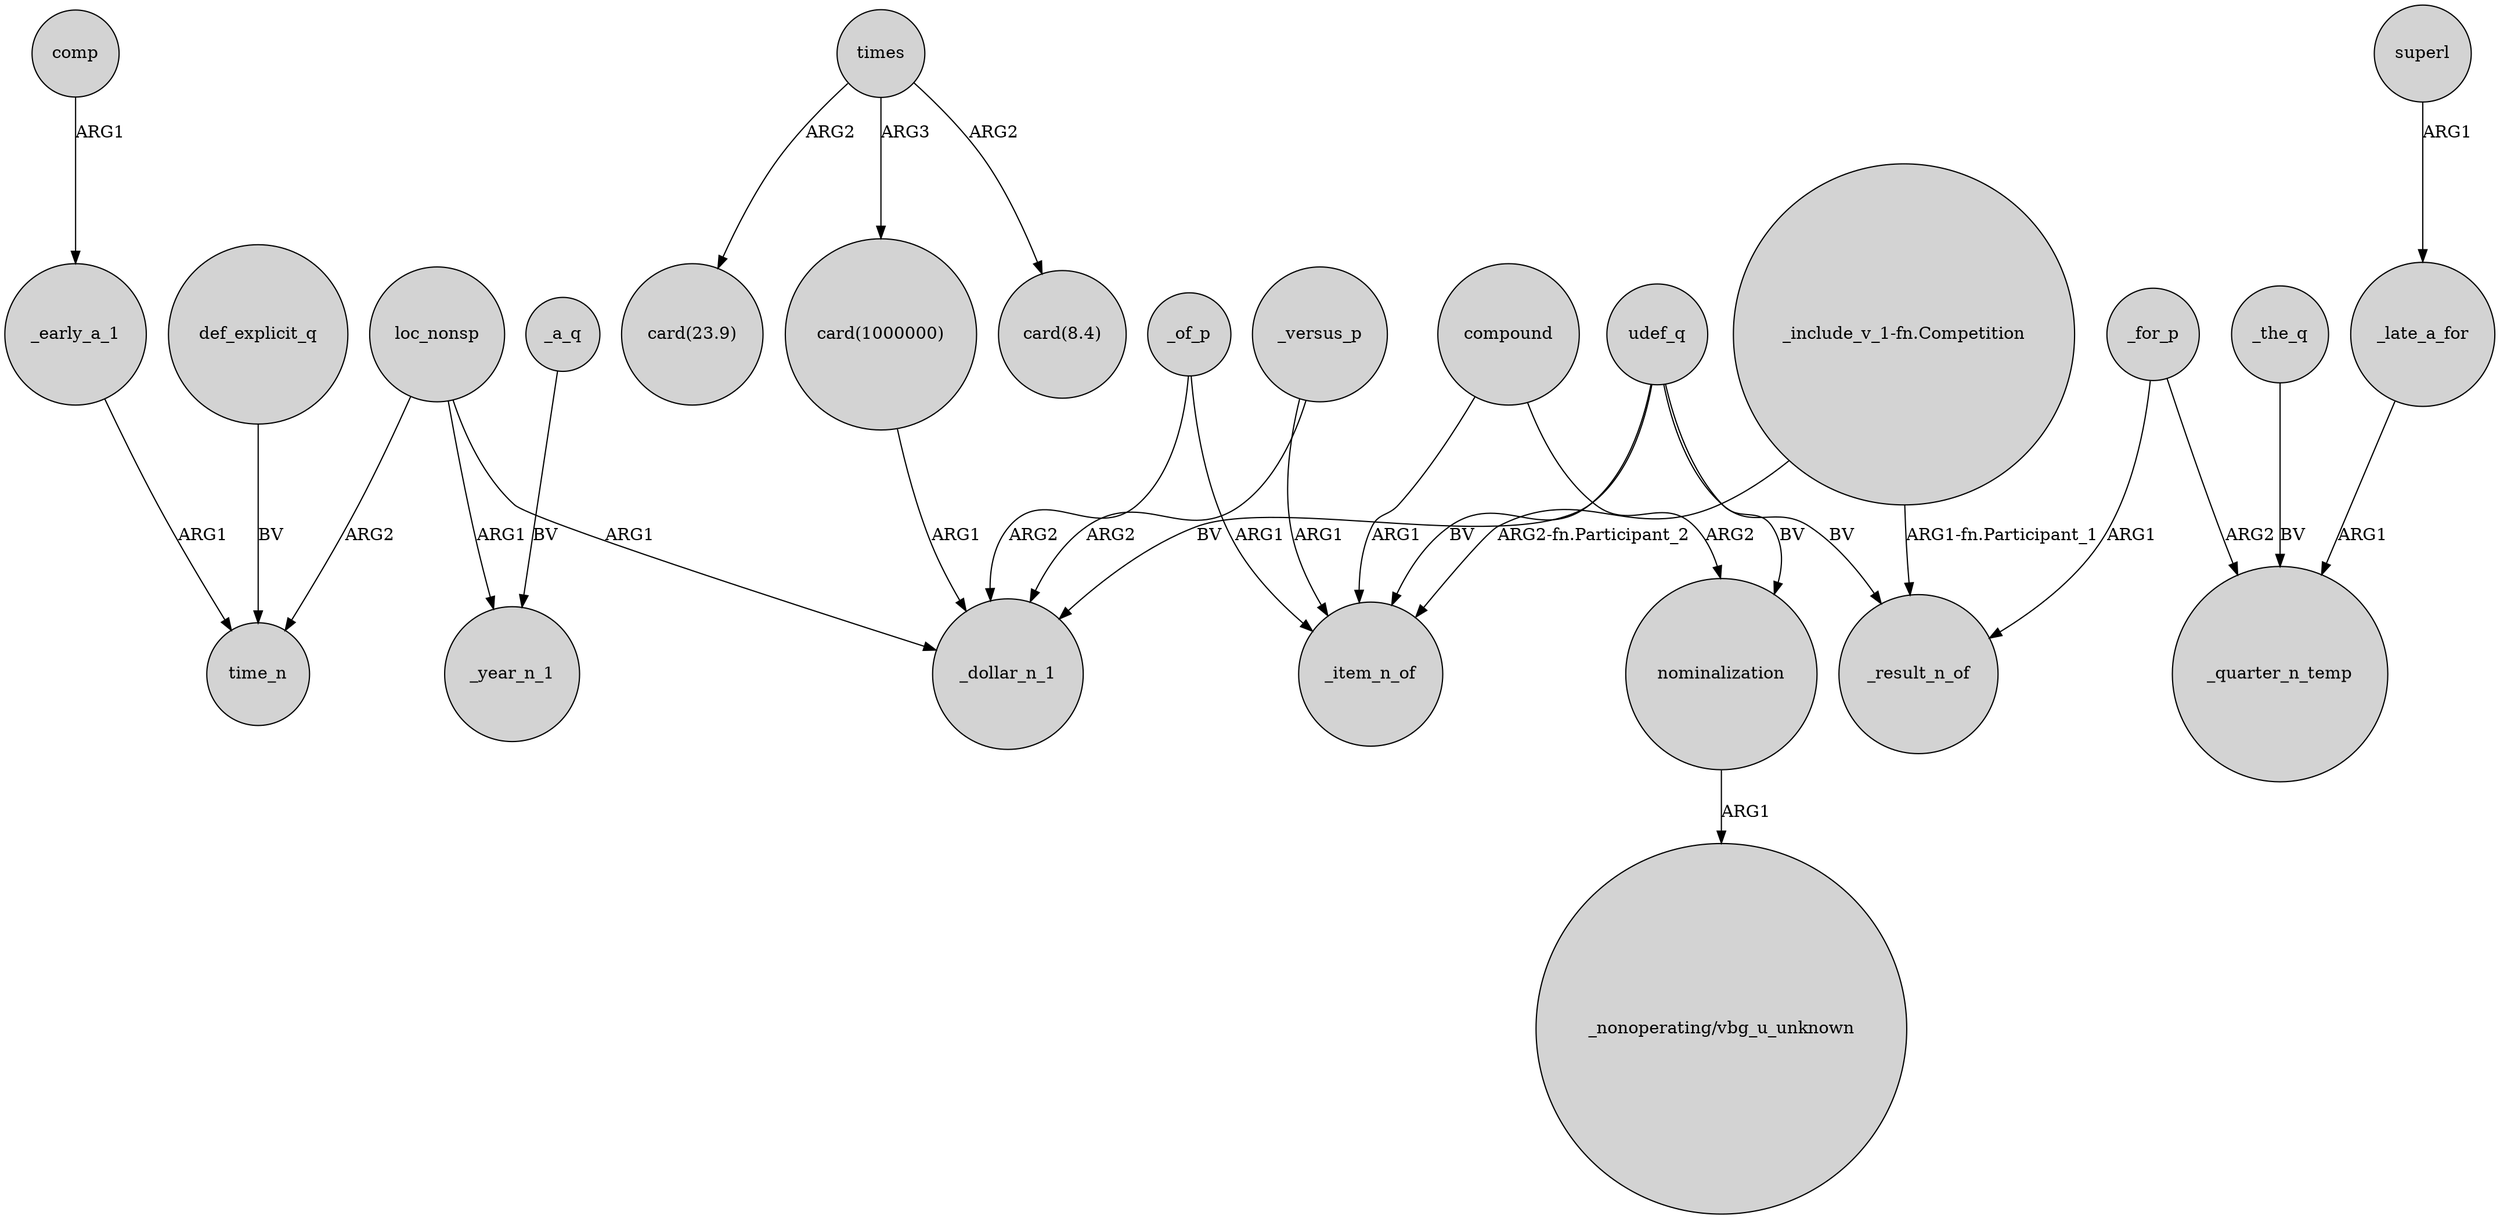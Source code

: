 digraph {
	node [shape=circle style=filled]
	_early_a_1 -> time_n [label=ARG1]
	_late_a_for -> _quarter_n_temp [label=ARG1]
	loc_nonsp -> _dollar_n_1 [label=ARG1]
	_versus_p -> _item_n_of [label=ARG1]
	"_include_v_1-fn.Competition" -> _result_n_of [label="ARG1-fn.Participant_1"]
	loc_nonsp -> _year_n_1 [label=ARG1]
	_the_q -> _quarter_n_temp [label=BV]
	udef_q -> nominalization [label=BV]
	superl -> _late_a_for [label=ARG1]
	times -> "card(1000000)" [label=ARG3]
	times -> "card(23.9)" [label=ARG2]
	comp -> _early_a_1 [label=ARG1]
	_versus_p -> _dollar_n_1 [label=ARG2]
	_a_q -> _year_n_1 [label=BV]
	compound -> nominalization [label=ARG2]
	compound -> _item_n_of [label=ARG1]
	nominalization -> "_nonoperating/vbg_u_unknown" [label=ARG1]
	_for_p -> _quarter_n_temp [label=ARG2]
	udef_q -> _dollar_n_1 [label=BV]
	_for_p -> _result_n_of [label=ARG1]
	"card(1000000)" -> _dollar_n_1 [label=ARG1]
	times -> "card(8.4)" [label=ARG2]
	def_explicit_q -> time_n [label=BV]
	loc_nonsp -> time_n [label=ARG2]
	"_include_v_1-fn.Competition" -> _item_n_of [label="ARG2-fn.Participant_2"]
	_of_p -> _dollar_n_1 [label=ARG2]
	udef_q -> _result_n_of [label=BV]
	_of_p -> _item_n_of [label=ARG1]
	udef_q -> _item_n_of [label=BV]
}
